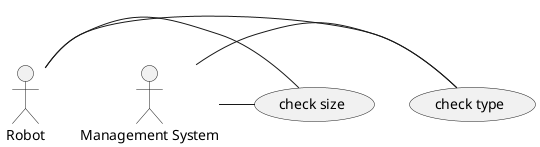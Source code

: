 @startuml

actor Robot

usecase "check type" as ct
usecase "check size" as cs

actor "Management System" as ms

Robot - ct
ms - ct
Robot - cs
ms - cs


@enduml